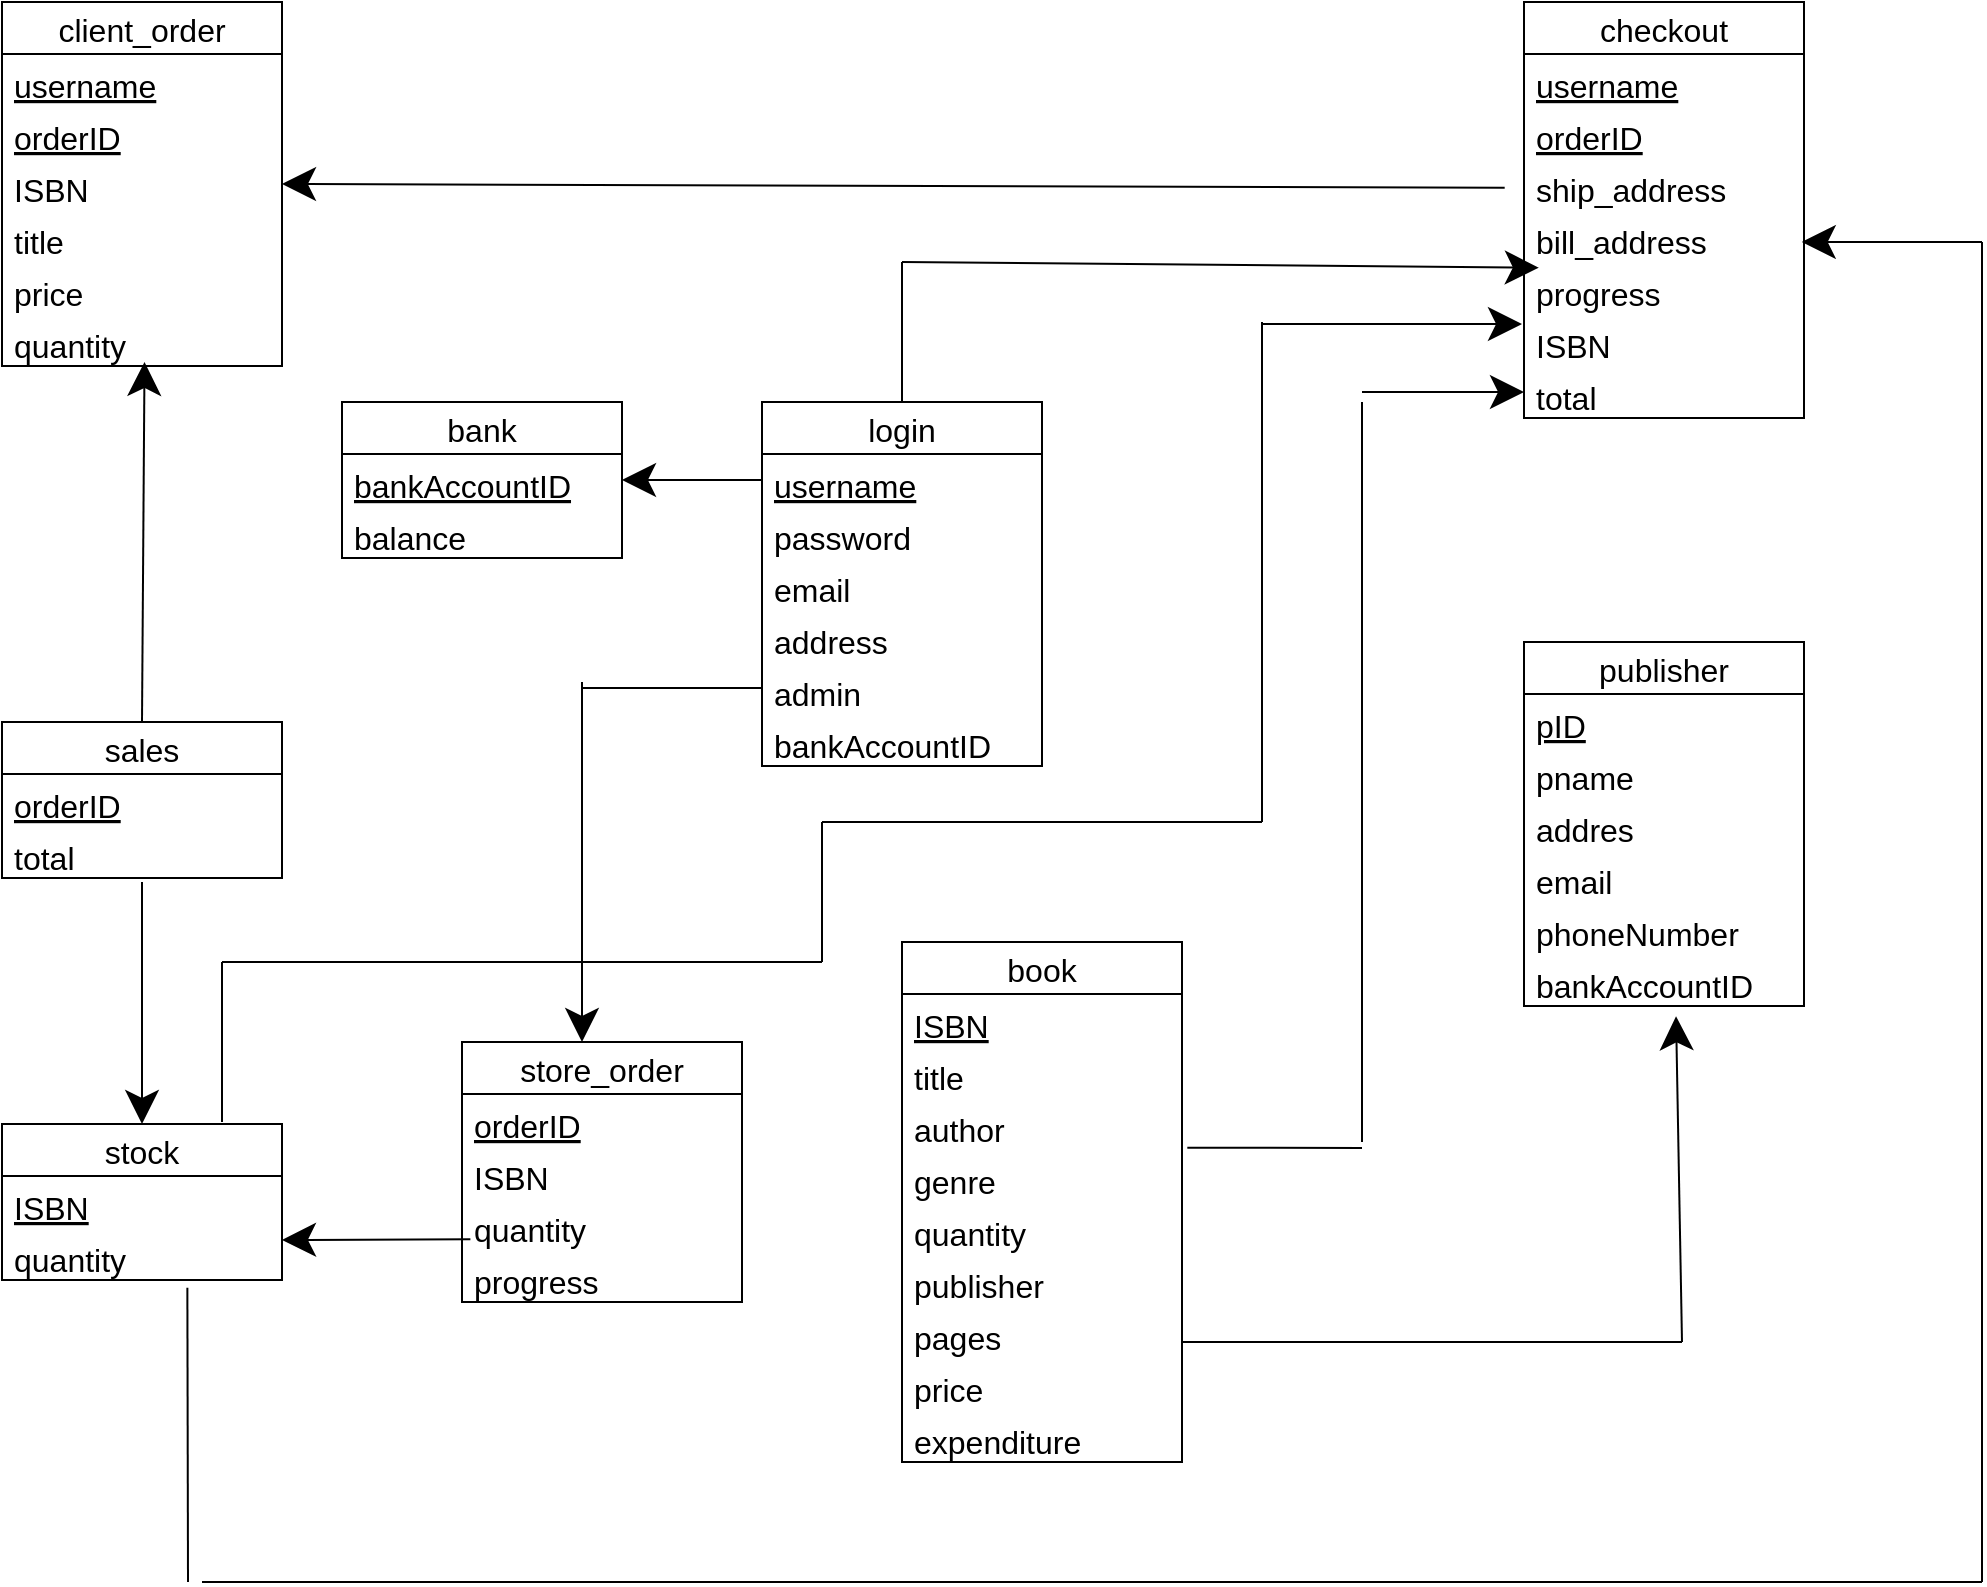 <mxfile version="20.6.2" type="device"><diagram id="C5RBs43oDa-KdzZeNtuy" name="Page-1"><mxGraphModel dx="1903" dy="890" grid="1" gridSize="10" guides="1" tooltips="1" connect="1" arrows="1" fold="1" page="1" pageScale="1" pageWidth="827" pageHeight="1169" math="0" shadow="0"><root><mxCell id="WIyWlLk6GJQsqaUBKTNV-0"/><mxCell id="WIyWlLk6GJQsqaUBKTNV-1" parent="WIyWlLk6GJQsqaUBKTNV-0"/><mxCell id="lVYeMUK8IWNcZYwllHQw-6" value="login" style="swimlane;fontStyle=0;childLayout=stackLayout;horizontal=1;startSize=26;fillColor=none;horizontalStack=0;resizeParent=1;resizeParentMax=0;resizeLast=0;collapsible=1;marginBottom=0;fontSize=16;" vertex="1" parent="WIyWlLk6GJQsqaUBKTNV-1"><mxGeometry x="860" y="320" width="140" height="182" as="geometry"><mxRectangle x="500" y="260" width="120" height="30" as="alternateBounds"/></mxGeometry></mxCell><mxCell id="lVYeMUK8IWNcZYwllHQw-7" value="username" style="text;strokeColor=none;fillColor=none;align=left;verticalAlign=top;spacingLeft=4;spacingRight=4;overflow=hidden;rotatable=0;points=[[0,0.5],[1,0.5]];portConstraint=eastwest;fontSize=16;fontStyle=4" vertex="1" parent="lVYeMUK8IWNcZYwllHQw-6"><mxGeometry y="26" width="140" height="26" as="geometry"/></mxCell><mxCell id="lVYeMUK8IWNcZYwllHQw-10" value="password" style="text;strokeColor=none;fillColor=none;align=left;verticalAlign=top;spacingLeft=4;spacingRight=4;overflow=hidden;rotatable=0;points=[[0,0.5],[1,0.5]];portConstraint=eastwest;fontSize=16;" vertex="1" parent="lVYeMUK8IWNcZYwllHQw-6"><mxGeometry y="52" width="140" height="26" as="geometry"/></mxCell><mxCell id="lVYeMUK8IWNcZYwllHQw-12" value="email" style="text;strokeColor=none;fillColor=none;align=left;verticalAlign=top;spacingLeft=4;spacingRight=4;overflow=hidden;rotatable=0;points=[[0,0.5],[1,0.5]];portConstraint=eastwest;fontSize=16;" vertex="1" parent="lVYeMUK8IWNcZYwllHQw-6"><mxGeometry y="78" width="140" height="26" as="geometry"/></mxCell><mxCell id="lVYeMUK8IWNcZYwllHQw-11" value="address" style="text;strokeColor=none;fillColor=none;align=left;verticalAlign=top;spacingLeft=4;spacingRight=4;overflow=hidden;rotatable=0;points=[[0,0.5],[1,0.5]];portConstraint=eastwest;fontSize=16;" vertex="1" parent="lVYeMUK8IWNcZYwllHQw-6"><mxGeometry y="104" width="140" height="26" as="geometry"/></mxCell><mxCell id="lVYeMUK8IWNcZYwllHQw-9" value="admin" style="text;strokeColor=none;fillColor=none;align=left;verticalAlign=top;spacingLeft=4;spacingRight=4;overflow=hidden;rotatable=0;points=[[0,0.5],[1,0.5]];portConstraint=eastwest;fontSize=16;" vertex="1" parent="lVYeMUK8IWNcZYwllHQw-6"><mxGeometry y="130" width="140" height="26" as="geometry"/></mxCell><mxCell id="lVYeMUK8IWNcZYwllHQw-8" value="bankAccountID" style="text;strokeColor=none;fillColor=none;align=left;verticalAlign=top;spacingLeft=4;spacingRight=4;overflow=hidden;rotatable=0;points=[[0,0.5],[1,0.5]];portConstraint=eastwest;fontSize=16;fontStyle=0" vertex="1" parent="lVYeMUK8IWNcZYwllHQw-6"><mxGeometry y="156" width="140" height="26" as="geometry"/></mxCell><mxCell id="lVYeMUK8IWNcZYwllHQw-13" value="bank" style="swimlane;fontStyle=0;childLayout=stackLayout;horizontal=1;startSize=26;fillColor=none;horizontalStack=0;resizeParent=1;resizeParentMax=0;resizeLast=0;collapsible=1;marginBottom=0;fontSize=16;" vertex="1" parent="WIyWlLk6GJQsqaUBKTNV-1"><mxGeometry x="650" y="320" width="140" height="78" as="geometry"><mxRectangle x="500" y="260" width="120" height="30" as="alternateBounds"/></mxGeometry></mxCell><mxCell id="lVYeMUK8IWNcZYwllHQw-14" value="bankAccountID" style="text;strokeColor=none;fillColor=none;align=left;verticalAlign=top;spacingLeft=4;spacingRight=4;overflow=hidden;rotatable=0;points=[[0,0.5],[1,0.5]];portConstraint=eastwest;fontSize=16;fontStyle=4" vertex="1" parent="lVYeMUK8IWNcZYwllHQw-13"><mxGeometry y="26" width="140" height="26" as="geometry"/></mxCell><mxCell id="lVYeMUK8IWNcZYwllHQw-15" value="balance" style="text;strokeColor=none;fillColor=none;align=left;verticalAlign=top;spacingLeft=4;spacingRight=4;overflow=hidden;rotatable=0;points=[[0,0.5],[1,0.5]];portConstraint=eastwest;fontSize=16;" vertex="1" parent="lVYeMUK8IWNcZYwllHQw-13"><mxGeometry y="52" width="140" height="26" as="geometry"/></mxCell><mxCell id="lVYeMUK8IWNcZYwllHQw-27" value="publisher" style="swimlane;fontStyle=0;childLayout=stackLayout;horizontal=1;startSize=26;fillColor=none;horizontalStack=0;resizeParent=1;resizeParentMax=0;resizeLast=0;collapsible=1;marginBottom=0;fontSize=16;" vertex="1" parent="WIyWlLk6GJQsqaUBKTNV-1"><mxGeometry x="1241" y="440" width="140" height="182" as="geometry"><mxRectangle x="500" y="260" width="120" height="30" as="alternateBounds"/></mxGeometry></mxCell><mxCell id="lVYeMUK8IWNcZYwllHQw-28" value="pID" style="text;strokeColor=none;fillColor=none;align=left;verticalAlign=top;spacingLeft=4;spacingRight=4;overflow=hidden;rotatable=0;points=[[0,0.5],[1,0.5]];portConstraint=eastwest;fontSize=16;fontStyle=4" vertex="1" parent="lVYeMUK8IWNcZYwllHQw-27"><mxGeometry y="26" width="140" height="26" as="geometry"/></mxCell><mxCell id="lVYeMUK8IWNcZYwllHQw-29" value="pname" style="text;strokeColor=none;fillColor=none;align=left;verticalAlign=top;spacingLeft=4;spacingRight=4;overflow=hidden;rotatable=0;points=[[0,0.5],[1,0.5]];portConstraint=eastwest;fontSize=16;" vertex="1" parent="lVYeMUK8IWNcZYwllHQw-27"><mxGeometry y="52" width="140" height="26" as="geometry"/></mxCell><mxCell id="lVYeMUK8IWNcZYwllHQw-30" value="addres" style="text;strokeColor=none;fillColor=none;align=left;verticalAlign=top;spacingLeft=4;spacingRight=4;overflow=hidden;rotatable=0;points=[[0,0.5],[1,0.5]];portConstraint=eastwest;fontSize=16;" vertex="1" parent="lVYeMUK8IWNcZYwllHQw-27"><mxGeometry y="78" width="140" height="26" as="geometry"/></mxCell><mxCell id="lVYeMUK8IWNcZYwllHQw-31" value="email" style="text;strokeColor=none;fillColor=none;align=left;verticalAlign=top;spacingLeft=4;spacingRight=4;overflow=hidden;rotatable=0;points=[[0,0.5],[1,0.5]];portConstraint=eastwest;fontSize=16;" vertex="1" parent="lVYeMUK8IWNcZYwllHQw-27"><mxGeometry y="104" width="140" height="26" as="geometry"/></mxCell><mxCell id="lVYeMUK8IWNcZYwllHQw-32" value="phoneNumber" style="text;strokeColor=none;fillColor=none;align=left;verticalAlign=top;spacingLeft=4;spacingRight=4;overflow=hidden;rotatable=0;points=[[0,0.5],[1,0.5]];portConstraint=eastwest;fontSize=16;" vertex="1" parent="lVYeMUK8IWNcZYwllHQw-27"><mxGeometry y="130" width="140" height="26" as="geometry"/></mxCell><mxCell id="lVYeMUK8IWNcZYwllHQw-33" value="bankAccountID" style="text;strokeColor=none;fillColor=none;align=left;verticalAlign=top;spacingLeft=4;spacingRight=4;overflow=hidden;rotatable=0;points=[[0,0.5],[1,0.5]];portConstraint=eastwest;fontSize=16;" vertex="1" parent="lVYeMUK8IWNcZYwllHQw-27"><mxGeometry y="156" width="140" height="26" as="geometry"/></mxCell><mxCell id="lVYeMUK8IWNcZYwllHQw-34" value="book" style="swimlane;fontStyle=0;childLayout=stackLayout;horizontal=1;startSize=26;fillColor=none;horizontalStack=0;resizeParent=1;resizeParentMax=0;resizeLast=0;collapsible=1;marginBottom=0;fontSize=16;" vertex="1" parent="WIyWlLk6GJQsqaUBKTNV-1"><mxGeometry x="930" y="590" width="140" height="260" as="geometry"><mxRectangle x="500" y="260" width="120" height="30" as="alternateBounds"/></mxGeometry></mxCell><mxCell id="lVYeMUK8IWNcZYwllHQw-35" value="ISBN" style="text;strokeColor=none;fillColor=none;align=left;verticalAlign=top;spacingLeft=4;spacingRight=4;overflow=hidden;rotatable=0;points=[[0,0.5],[1,0.5]];portConstraint=eastwest;fontSize=16;fontStyle=4" vertex="1" parent="lVYeMUK8IWNcZYwllHQw-34"><mxGeometry y="26" width="140" height="26" as="geometry"/></mxCell><mxCell id="lVYeMUK8IWNcZYwllHQw-36" value="title" style="text;strokeColor=none;fillColor=none;align=left;verticalAlign=top;spacingLeft=4;spacingRight=4;overflow=hidden;rotatable=0;points=[[0,0.5],[1,0.5]];portConstraint=eastwest;fontSize=16;" vertex="1" parent="lVYeMUK8IWNcZYwllHQw-34"><mxGeometry y="52" width="140" height="26" as="geometry"/></mxCell><mxCell id="lVYeMUK8IWNcZYwllHQw-37" value="author" style="text;strokeColor=none;fillColor=none;align=left;verticalAlign=top;spacingLeft=4;spacingRight=4;overflow=hidden;rotatable=0;points=[[0,0.5],[1,0.5]];portConstraint=eastwest;fontSize=16;" vertex="1" parent="lVYeMUK8IWNcZYwllHQw-34"><mxGeometry y="78" width="140" height="26" as="geometry"/></mxCell><mxCell id="lVYeMUK8IWNcZYwllHQw-38" value="genre" style="text;strokeColor=none;fillColor=none;align=left;verticalAlign=top;spacingLeft=4;spacingRight=4;overflow=hidden;rotatable=0;points=[[0,0.5],[1,0.5]];portConstraint=eastwest;fontSize=16;" vertex="1" parent="lVYeMUK8IWNcZYwllHQw-34"><mxGeometry y="104" width="140" height="26" as="geometry"/></mxCell><mxCell id="lVYeMUK8IWNcZYwllHQw-39" value="quantity" style="text;strokeColor=none;fillColor=none;align=left;verticalAlign=top;spacingLeft=4;spacingRight=4;overflow=hidden;rotatable=0;points=[[0,0.5],[1,0.5]];portConstraint=eastwest;fontSize=16;" vertex="1" parent="lVYeMUK8IWNcZYwllHQw-34"><mxGeometry y="130" width="140" height="26" as="geometry"/></mxCell><mxCell id="lVYeMUK8IWNcZYwllHQw-40" value="publisher" style="text;strokeColor=none;fillColor=none;align=left;verticalAlign=top;spacingLeft=4;spacingRight=4;overflow=hidden;rotatable=0;points=[[0,0.5],[1,0.5]];portConstraint=eastwest;fontSize=16;" vertex="1" parent="lVYeMUK8IWNcZYwllHQw-34"><mxGeometry y="156" width="140" height="26" as="geometry"/></mxCell><mxCell id="lVYeMUK8IWNcZYwllHQw-49" value="pages" style="text;strokeColor=none;fillColor=none;align=left;verticalAlign=top;spacingLeft=4;spacingRight=4;overflow=hidden;rotatable=0;points=[[0,0.5],[1,0.5]];portConstraint=eastwest;fontSize=16;" vertex="1" parent="lVYeMUK8IWNcZYwllHQw-34"><mxGeometry y="182" width="140" height="26" as="geometry"/></mxCell><mxCell id="lVYeMUK8IWNcZYwllHQw-43" value="price" style="text;strokeColor=none;fillColor=none;align=left;verticalAlign=top;spacingLeft=4;spacingRight=4;overflow=hidden;rotatable=0;points=[[0,0.5],[1,0.5]];portConstraint=eastwest;fontSize=16;" vertex="1" parent="lVYeMUK8IWNcZYwllHQw-34"><mxGeometry y="208" width="140" height="26" as="geometry"/></mxCell><mxCell id="lVYeMUK8IWNcZYwllHQw-50" value="expenditure" style="text;strokeColor=none;fillColor=none;align=left;verticalAlign=top;spacingLeft=4;spacingRight=4;overflow=hidden;rotatable=0;points=[[0,0.5],[1,0.5]];portConstraint=eastwest;fontSize=16;" vertex="1" parent="lVYeMUK8IWNcZYwllHQw-34"><mxGeometry y="234" width="140" height="26" as="geometry"/></mxCell><mxCell id="lVYeMUK8IWNcZYwllHQw-41" value="client_order" style="swimlane;fontStyle=0;childLayout=stackLayout;horizontal=1;startSize=26;fillColor=none;horizontalStack=0;resizeParent=1;resizeParentMax=0;resizeLast=0;collapsible=1;marginBottom=0;fontSize=16;" vertex="1" parent="WIyWlLk6GJQsqaUBKTNV-1"><mxGeometry x="480" y="120" width="140" height="182" as="geometry"><mxRectangle x="500" y="260" width="120" height="30" as="alternateBounds"/></mxGeometry></mxCell><mxCell id="lVYeMUK8IWNcZYwllHQw-44" value="username" style="text;strokeColor=none;fillColor=none;align=left;verticalAlign=top;spacingLeft=4;spacingRight=4;overflow=hidden;rotatable=0;points=[[0,0.5],[1,0.5]];portConstraint=eastwest;fontSize=16;fontStyle=4" vertex="1" parent="lVYeMUK8IWNcZYwllHQw-41"><mxGeometry y="26" width="140" height="26" as="geometry"/></mxCell><mxCell id="lVYeMUK8IWNcZYwllHQw-42" value="orderID" style="text;strokeColor=none;fillColor=none;align=left;verticalAlign=top;spacingLeft=4;spacingRight=4;overflow=hidden;rotatable=0;points=[[0,0.5],[1,0.5]];portConstraint=eastwest;fontSize=16;fontStyle=4" vertex="1" parent="lVYeMUK8IWNcZYwllHQw-41"><mxGeometry y="52" width="140" height="26" as="geometry"/></mxCell><mxCell id="lVYeMUK8IWNcZYwllHQw-45" value="ISBN" style="text;strokeColor=none;fillColor=none;align=left;verticalAlign=top;spacingLeft=4;spacingRight=4;overflow=hidden;rotatable=0;points=[[0,0.5],[1,0.5]];portConstraint=eastwest;fontSize=16;" vertex="1" parent="lVYeMUK8IWNcZYwllHQw-41"><mxGeometry y="78" width="140" height="26" as="geometry"/></mxCell><mxCell id="lVYeMUK8IWNcZYwllHQw-48" value="title" style="text;strokeColor=none;fillColor=none;align=left;verticalAlign=top;spacingLeft=4;spacingRight=4;overflow=hidden;rotatable=0;points=[[0,0.5],[1,0.5]];portConstraint=eastwest;fontSize=16;" vertex="1" parent="lVYeMUK8IWNcZYwllHQw-41"><mxGeometry y="104" width="140" height="26" as="geometry"/></mxCell><mxCell id="lVYeMUK8IWNcZYwllHQw-46" value="price" style="text;strokeColor=none;fillColor=none;align=left;verticalAlign=top;spacingLeft=4;spacingRight=4;overflow=hidden;rotatable=0;points=[[0,0.5],[1,0.5]];portConstraint=eastwest;fontSize=16;" vertex="1" parent="lVYeMUK8IWNcZYwllHQw-41"><mxGeometry y="130" width="140" height="26" as="geometry"/></mxCell><mxCell id="lVYeMUK8IWNcZYwllHQw-47" value="quantity" style="text;strokeColor=none;fillColor=none;align=left;verticalAlign=top;spacingLeft=4;spacingRight=4;overflow=hidden;rotatable=0;points=[[0,0.5],[1,0.5]];portConstraint=eastwest;fontSize=16;" vertex="1" parent="lVYeMUK8IWNcZYwllHQw-41"><mxGeometry y="156" width="140" height="26" as="geometry"/></mxCell><mxCell id="lVYeMUK8IWNcZYwllHQw-51" value="stock" style="swimlane;fontStyle=0;childLayout=stackLayout;horizontal=1;startSize=26;fillColor=none;horizontalStack=0;resizeParent=1;resizeParentMax=0;resizeLast=0;collapsible=1;marginBottom=0;fontSize=16;" vertex="1" parent="WIyWlLk6GJQsqaUBKTNV-1"><mxGeometry x="480" y="681" width="140" height="78" as="geometry"><mxRectangle x="500" y="260" width="120" height="30" as="alternateBounds"/></mxGeometry></mxCell><mxCell id="lVYeMUK8IWNcZYwllHQw-52" value="ISBN" style="text;strokeColor=none;fillColor=none;align=left;verticalAlign=top;spacingLeft=4;spacingRight=4;overflow=hidden;rotatable=0;points=[[0,0.5],[1,0.5]];portConstraint=eastwest;fontSize=16;fontStyle=4" vertex="1" parent="lVYeMUK8IWNcZYwllHQw-51"><mxGeometry y="26" width="140" height="26" as="geometry"/></mxCell><mxCell id="lVYeMUK8IWNcZYwllHQw-53" value="quantity" style="text;strokeColor=none;fillColor=none;align=left;verticalAlign=top;spacingLeft=4;spacingRight=4;overflow=hidden;rotatable=0;points=[[0,0.5],[1,0.5]];portConstraint=eastwest;fontSize=16;" vertex="1" parent="lVYeMUK8IWNcZYwllHQw-51"><mxGeometry y="52" width="140" height="26" as="geometry"/></mxCell><mxCell id="lVYeMUK8IWNcZYwllHQw-57" value="checkout" style="swimlane;fontStyle=0;childLayout=stackLayout;horizontal=1;startSize=26;fillColor=none;horizontalStack=0;resizeParent=1;resizeParentMax=0;resizeLast=0;collapsible=1;marginBottom=0;fontSize=16;" vertex="1" parent="WIyWlLk6GJQsqaUBKTNV-1"><mxGeometry x="1241" y="120" width="140" height="208" as="geometry"><mxRectangle x="500" y="260" width="120" height="30" as="alternateBounds"/></mxGeometry></mxCell><mxCell id="lVYeMUK8IWNcZYwllHQw-58" value="username" style="text;strokeColor=none;fillColor=none;align=left;verticalAlign=top;spacingLeft=4;spacingRight=4;overflow=hidden;rotatable=0;points=[[0,0.5],[1,0.5]];portConstraint=eastwest;fontSize=16;fontStyle=4" vertex="1" parent="lVYeMUK8IWNcZYwllHQw-57"><mxGeometry y="26" width="140" height="26" as="geometry"/></mxCell><mxCell id="lVYeMUK8IWNcZYwllHQw-60" value="orderID" style="text;strokeColor=none;fillColor=none;align=left;verticalAlign=top;spacingLeft=4;spacingRight=4;overflow=hidden;rotatable=0;points=[[0,0.5],[1,0.5]];portConstraint=eastwest;fontSize=16;fontStyle=4" vertex="1" parent="lVYeMUK8IWNcZYwllHQw-57"><mxGeometry y="52" width="140" height="26" as="geometry"/></mxCell><mxCell id="lVYeMUK8IWNcZYwllHQw-59" value="ship_address" style="text;strokeColor=none;fillColor=none;align=left;verticalAlign=top;spacingLeft=4;spacingRight=4;overflow=hidden;rotatable=0;points=[[0,0.5],[1,0.5]];portConstraint=eastwest;fontSize=16;" vertex="1" parent="lVYeMUK8IWNcZYwllHQw-57"><mxGeometry y="78" width="140" height="26" as="geometry"/></mxCell><mxCell id="lVYeMUK8IWNcZYwllHQw-61" value="bill_address" style="text;strokeColor=none;fillColor=none;align=left;verticalAlign=top;spacingLeft=4;spacingRight=4;overflow=hidden;rotatable=0;points=[[0,0.5],[1,0.5]];portConstraint=eastwest;fontSize=16;" vertex="1" parent="lVYeMUK8IWNcZYwllHQw-57"><mxGeometry y="104" width="140" height="26" as="geometry"/></mxCell><mxCell id="lVYeMUK8IWNcZYwllHQw-62" value="progress" style="text;strokeColor=none;fillColor=none;align=left;verticalAlign=top;spacingLeft=4;spacingRight=4;overflow=hidden;rotatable=0;points=[[0,0.5],[1,0.5]];portConstraint=eastwest;fontSize=16;" vertex="1" parent="lVYeMUK8IWNcZYwllHQw-57"><mxGeometry y="130" width="140" height="26" as="geometry"/></mxCell><mxCell id="lVYeMUK8IWNcZYwllHQw-63" value="ISBN" style="text;strokeColor=none;fillColor=none;align=left;verticalAlign=top;spacingLeft=4;spacingRight=4;overflow=hidden;rotatable=0;points=[[0,0.5],[1,0.5]];portConstraint=eastwest;fontSize=16;" vertex="1" parent="lVYeMUK8IWNcZYwllHQw-57"><mxGeometry y="156" width="140" height="26" as="geometry"/></mxCell><mxCell id="lVYeMUK8IWNcZYwllHQw-64" value="total" style="text;strokeColor=none;fillColor=none;align=left;verticalAlign=top;spacingLeft=4;spacingRight=4;overflow=hidden;rotatable=0;points=[[0,0.5],[1,0.5]];portConstraint=eastwest;fontSize=16;" vertex="1" parent="lVYeMUK8IWNcZYwllHQw-57"><mxGeometry y="182" width="140" height="26" as="geometry"/></mxCell><mxCell id="lVYeMUK8IWNcZYwllHQw-65" value="store_order" style="swimlane;fontStyle=0;childLayout=stackLayout;horizontal=1;startSize=26;fillColor=none;horizontalStack=0;resizeParent=1;resizeParentMax=0;resizeLast=0;collapsible=1;marginBottom=0;fontSize=16;" vertex="1" parent="WIyWlLk6GJQsqaUBKTNV-1"><mxGeometry x="710" y="640" width="140" height="130" as="geometry"><mxRectangle x="500" y="260" width="120" height="30" as="alternateBounds"/></mxGeometry></mxCell><mxCell id="lVYeMUK8IWNcZYwllHQw-66" value="orderID" style="text;strokeColor=none;fillColor=none;align=left;verticalAlign=top;spacingLeft=4;spacingRight=4;overflow=hidden;rotatable=0;points=[[0,0.5],[1,0.5]];portConstraint=eastwest;fontSize=16;fontStyle=4" vertex="1" parent="lVYeMUK8IWNcZYwllHQw-65"><mxGeometry y="26" width="140" height="26" as="geometry"/></mxCell><mxCell id="lVYeMUK8IWNcZYwllHQw-67" value="ISBN" style="text;strokeColor=none;fillColor=none;align=left;verticalAlign=top;spacingLeft=4;spacingRight=4;overflow=hidden;rotatable=0;points=[[0,0.5],[1,0.5]];portConstraint=eastwest;fontSize=16;fontStyle=0" vertex="1" parent="lVYeMUK8IWNcZYwllHQw-65"><mxGeometry y="52" width="140" height="26" as="geometry"/></mxCell><mxCell id="lVYeMUK8IWNcZYwllHQw-68" value="quantity" style="text;strokeColor=none;fillColor=none;align=left;verticalAlign=top;spacingLeft=4;spacingRight=4;overflow=hidden;rotatable=0;points=[[0,0.5],[1,0.5]];portConstraint=eastwest;fontSize=16;" vertex="1" parent="lVYeMUK8IWNcZYwllHQw-65"><mxGeometry y="78" width="140" height="26" as="geometry"/></mxCell><mxCell id="lVYeMUK8IWNcZYwllHQw-69" value="progress" style="text;strokeColor=none;fillColor=none;align=left;verticalAlign=top;spacingLeft=4;spacingRight=4;overflow=hidden;rotatable=0;points=[[0,0.5],[1,0.5]];portConstraint=eastwest;fontSize=16;" vertex="1" parent="lVYeMUK8IWNcZYwllHQw-65"><mxGeometry y="104" width="140" height="26" as="geometry"/></mxCell><mxCell id="lVYeMUK8IWNcZYwllHQw-72" value="sales" style="swimlane;fontStyle=0;childLayout=stackLayout;horizontal=1;startSize=26;fillColor=none;horizontalStack=0;resizeParent=1;resizeParentMax=0;resizeLast=0;collapsible=1;marginBottom=0;fontSize=16;" vertex="1" parent="WIyWlLk6GJQsqaUBKTNV-1"><mxGeometry x="480" y="480" width="140" height="78" as="geometry"><mxRectangle x="500" y="260" width="120" height="30" as="alternateBounds"/></mxGeometry></mxCell><mxCell id="lVYeMUK8IWNcZYwllHQw-74" value="orderID" style="text;strokeColor=none;fillColor=none;align=left;verticalAlign=top;spacingLeft=4;spacingRight=4;overflow=hidden;rotatable=0;points=[[0,0.5],[1,0.5]];portConstraint=eastwest;fontSize=16;fontStyle=4" vertex="1" parent="lVYeMUK8IWNcZYwllHQw-72"><mxGeometry y="26" width="140" height="26" as="geometry"/></mxCell><mxCell id="lVYeMUK8IWNcZYwllHQw-75" value="total" style="text;strokeColor=none;fillColor=none;align=left;verticalAlign=top;spacingLeft=4;spacingRight=4;overflow=hidden;rotatable=0;points=[[0,0.5],[1,0.5]];portConstraint=eastwest;fontSize=16;" vertex="1" parent="lVYeMUK8IWNcZYwllHQw-72"><mxGeometry y="52" width="140" height="26" as="geometry"/></mxCell><mxCell id="lVYeMUK8IWNcZYwllHQw-105" value="" style="endArrow=classic;html=1;rounded=0;fontSize=12;startSize=14;endSize=14;sourcePerimeterSpacing=8;targetPerimeterSpacing=8;curved=1;exitX=0.5;exitY=0;exitDx=0;exitDy=0;entryX=0.509;entryY=0.923;entryDx=0;entryDy=0;entryPerimeter=0;" edge="1" parent="WIyWlLk6GJQsqaUBKTNV-1" source="lVYeMUK8IWNcZYwllHQw-72" target="lVYeMUK8IWNcZYwllHQw-47"><mxGeometry width="50" height="50" relative="1" as="geometry"><mxPoint x="760" y="460" as="sourcePoint"/><mxPoint x="810" y="410" as="targetPoint"/></mxGeometry></mxCell><mxCell id="lVYeMUK8IWNcZYwllHQw-106" value="" style="endArrow=classic;html=1;rounded=0;fontSize=12;startSize=14;endSize=14;sourcePerimeterSpacing=8;targetPerimeterSpacing=8;curved=1;entryX=0.992;entryY=-0.385;entryDx=0;entryDy=0;entryPerimeter=0;" edge="1" parent="WIyWlLk6GJQsqaUBKTNV-1" target="lVYeMUK8IWNcZYwllHQw-62"><mxGeometry width="50" height="50" relative="1" as="geometry"><mxPoint x="1470" y="240" as="sourcePoint"/><mxPoint x="810" y="410" as="targetPoint"/></mxGeometry></mxCell><mxCell id="lVYeMUK8IWNcZYwllHQw-107" value="" style="endArrow=classic;html=1;rounded=0;fontSize=12;startSize=14;endSize=14;sourcePerimeterSpacing=8;targetPerimeterSpacing=8;curved=1;exitX=0.03;exitY=-0.209;exitDx=0;exitDy=0;exitPerimeter=0;" edge="1" parent="WIyWlLk6GJQsqaUBKTNV-1" source="lVYeMUK8IWNcZYwllHQw-69"><mxGeometry width="50" height="50" relative="1" as="geometry"><mxPoint x="670" y="530" as="sourcePoint"/><mxPoint x="620" y="739" as="targetPoint"/></mxGeometry></mxCell><mxCell id="lVYeMUK8IWNcZYwllHQw-108" value="" style="endArrow=classic;html=1;rounded=0;fontSize=12;startSize=14;endSize=14;sourcePerimeterSpacing=8;targetPerimeterSpacing=8;curved=1;entryX=0.5;entryY=0;entryDx=0;entryDy=0;" edge="1" parent="WIyWlLk6GJQsqaUBKTNV-1" target="lVYeMUK8IWNcZYwllHQw-51"><mxGeometry width="50" height="50" relative="1" as="geometry"><mxPoint x="550" y="560" as="sourcePoint"/><mxPoint x="810" y="410" as="targetPoint"/></mxGeometry></mxCell><mxCell id="lVYeMUK8IWNcZYwllHQw-109" value="" style="endArrow=classic;html=1;rounded=0;fontSize=12;startSize=14;endSize=14;sourcePerimeterSpacing=8;targetPerimeterSpacing=8;curved=1;exitX=0;exitY=0.5;exitDx=0;exitDy=0;" edge="1" parent="WIyWlLk6GJQsqaUBKTNV-1" source="lVYeMUK8IWNcZYwllHQw-7"><mxGeometry width="50" height="50" relative="1" as="geometry"><mxPoint x="760" y="460" as="sourcePoint"/><mxPoint x="790" y="359" as="targetPoint"/></mxGeometry></mxCell><mxCell id="lVYeMUK8IWNcZYwllHQw-110" value="" style="endArrow=classic;html=1;rounded=0;fontSize=12;startSize=14;endSize=14;sourcePerimeterSpacing=8;targetPerimeterSpacing=8;curved=1;entryX=1;entryY=0.5;entryDx=0;entryDy=0;exitX=-0.069;exitY=-0.429;exitDx=0;exitDy=0;exitPerimeter=0;" edge="1" parent="WIyWlLk6GJQsqaUBKTNV-1" source="lVYeMUK8IWNcZYwllHQw-61" target="lVYeMUK8IWNcZYwllHQw-45"><mxGeometry width="50" height="50" relative="1" as="geometry"><mxPoint x="760" y="460" as="sourcePoint"/><mxPoint x="810" y="410" as="targetPoint"/></mxGeometry></mxCell><mxCell id="lVYeMUK8IWNcZYwllHQw-111" value="" style="endArrow=none;html=1;rounded=0;fontSize=12;startSize=14;endSize=14;sourcePerimeterSpacing=8;targetPerimeterSpacing=8;curved=1;exitX=0.662;exitY=1.148;exitDx=0;exitDy=0;exitPerimeter=0;" edge="1" parent="WIyWlLk6GJQsqaUBKTNV-1" source="lVYeMUK8IWNcZYwllHQw-53"><mxGeometry width="50" height="50" relative="1" as="geometry"><mxPoint x="760" y="610" as="sourcePoint"/><mxPoint x="573" y="910" as="targetPoint"/></mxGeometry></mxCell><mxCell id="lVYeMUK8IWNcZYwllHQw-112" value="" style="endArrow=none;html=1;rounded=0;fontSize=12;startSize=14;endSize=14;sourcePerimeterSpacing=8;targetPerimeterSpacing=8;curved=1;" edge="1" parent="WIyWlLk6GJQsqaUBKTNV-1"><mxGeometry width="50" height="50" relative="1" as="geometry"><mxPoint x="580" y="910" as="sourcePoint"/><mxPoint x="1470" y="910" as="targetPoint"/></mxGeometry></mxCell><mxCell id="lVYeMUK8IWNcZYwllHQw-113" value="" style="endArrow=none;html=1;rounded=0;fontSize=12;startSize=14;endSize=14;sourcePerimeterSpacing=8;targetPerimeterSpacing=8;curved=1;" edge="1" parent="WIyWlLk6GJQsqaUBKTNV-1"><mxGeometry width="50" height="50" relative="1" as="geometry"><mxPoint x="1470" y="910" as="sourcePoint"/><mxPoint x="1470" y="240" as="targetPoint"/></mxGeometry></mxCell><mxCell id="lVYeMUK8IWNcZYwllHQw-114" value="" style="endArrow=classic;html=1;rounded=0;fontSize=12;startSize=14;endSize=14;sourcePerimeterSpacing=8;targetPerimeterSpacing=8;curved=1;" edge="1" parent="WIyWlLk6GJQsqaUBKTNV-1"><mxGeometry width="50" height="50" relative="1" as="geometry"><mxPoint x="1110" y="281" as="sourcePoint"/><mxPoint x="1240" y="281" as="targetPoint"/></mxGeometry></mxCell><mxCell id="lVYeMUK8IWNcZYwllHQw-115" value="" style="endArrow=classic;html=1;rounded=0;fontSize=12;startSize=14;endSize=14;sourcePerimeterSpacing=8;targetPerimeterSpacing=8;curved=1;entryX=0;entryY=0.5;entryDx=0;entryDy=0;" edge="1" parent="WIyWlLk6GJQsqaUBKTNV-1" target="lVYeMUK8IWNcZYwllHQw-64"><mxGeometry width="50" height="50" relative="1" as="geometry"><mxPoint x="1160" y="315" as="sourcePoint"/><mxPoint x="810" y="560" as="targetPoint"/></mxGeometry></mxCell><mxCell id="lVYeMUK8IWNcZYwllHQw-116" value="" style="endArrow=classic;html=1;rounded=0;fontSize=12;startSize=14;endSize=14;sourcePerimeterSpacing=8;targetPerimeterSpacing=8;curved=1;" edge="1" parent="WIyWlLk6GJQsqaUBKTNV-1"><mxGeometry width="50" height="50" relative="1" as="geometry"><mxPoint x="770" y="460" as="sourcePoint"/><mxPoint x="770" y="640" as="targetPoint"/></mxGeometry></mxCell><mxCell id="lVYeMUK8IWNcZYwllHQw-117" value="" style="endArrow=classic;html=1;rounded=0;fontSize=12;startSize=14;endSize=14;sourcePerimeterSpacing=8;targetPerimeterSpacing=8;curved=1;entryX=0.543;entryY=1.198;entryDx=0;entryDy=0;entryPerimeter=0;" edge="1" parent="WIyWlLk6GJQsqaUBKTNV-1" target="lVYeMUK8IWNcZYwllHQw-33"><mxGeometry width="50" height="50" relative="1" as="geometry"><mxPoint x="1320" y="790" as="sourcePoint"/><mxPoint x="810" y="560" as="targetPoint"/></mxGeometry></mxCell><mxCell id="lVYeMUK8IWNcZYwllHQw-119" value="" style="endArrow=none;html=1;rounded=0;fontSize=12;startSize=14;endSize=14;sourcePerimeterSpacing=8;targetPerimeterSpacing=8;curved=1;exitX=0.999;exitY=-0.308;exitDx=0;exitDy=0;exitPerimeter=0;" edge="1" parent="WIyWlLk6GJQsqaUBKTNV-1" source="lVYeMUK8IWNcZYwllHQw-43"><mxGeometry width="50" height="50" relative="1" as="geometry"><mxPoint x="760" y="610" as="sourcePoint"/><mxPoint x="1320" y="790" as="targetPoint"/></mxGeometry></mxCell><mxCell id="lVYeMUK8IWNcZYwllHQw-121" value="" style="endArrow=none;html=1;rounded=0;fontSize=12;startSize=14;endSize=14;sourcePerimeterSpacing=8;targetPerimeterSpacing=8;curved=1;exitX=0.5;exitY=0;exitDx=0;exitDy=0;" edge="1" parent="WIyWlLk6GJQsqaUBKTNV-1" source="lVYeMUK8IWNcZYwllHQw-6"><mxGeometry width="50" height="50" relative="1" as="geometry"><mxPoint x="760" y="460" as="sourcePoint"/><mxPoint x="930" y="250" as="targetPoint"/></mxGeometry></mxCell><mxCell id="lVYeMUK8IWNcZYwllHQw-122" value="" style="endArrow=classic;html=1;rounded=0;fontSize=12;startSize=14;endSize=14;sourcePerimeterSpacing=8;targetPerimeterSpacing=8;curved=1;entryX=0.053;entryY=1.11;entryDx=0;entryDy=0;entryPerimeter=0;" edge="1" parent="WIyWlLk6GJQsqaUBKTNV-1" target="lVYeMUK8IWNcZYwllHQw-61"><mxGeometry width="50" height="50" relative="1" as="geometry"><mxPoint x="930" y="250" as="sourcePoint"/><mxPoint x="810" y="410" as="targetPoint"/></mxGeometry></mxCell><mxCell id="lVYeMUK8IWNcZYwllHQw-123" value="" style="endArrow=none;html=1;rounded=0;fontSize=12;startSize=14;endSize=14;sourcePerimeterSpacing=8;targetPerimeterSpacing=8;curved=1;exitX=0;exitY=0.5;exitDx=0;exitDy=0;" edge="1" parent="WIyWlLk6GJQsqaUBKTNV-1" source="lVYeMUK8IWNcZYwllHQw-9"><mxGeometry width="50" height="50" relative="1" as="geometry"><mxPoint x="760" y="460" as="sourcePoint"/><mxPoint x="770" y="463" as="targetPoint"/></mxGeometry></mxCell><mxCell id="lVYeMUK8IWNcZYwllHQw-124" value="" style="endArrow=none;html=1;rounded=0;fontSize=12;startSize=14;endSize=14;sourcePerimeterSpacing=8;targetPerimeterSpacing=8;curved=1;exitX=1.019;exitY=-0.044;exitDx=0;exitDy=0;exitPerimeter=0;" edge="1" parent="WIyWlLk6GJQsqaUBKTNV-1" source="lVYeMUK8IWNcZYwllHQw-38"><mxGeometry width="50" height="50" relative="1" as="geometry"><mxPoint x="760" y="460" as="sourcePoint"/><mxPoint x="1160" y="693" as="targetPoint"/></mxGeometry></mxCell><mxCell id="lVYeMUK8IWNcZYwllHQw-125" value="" style="endArrow=none;html=1;rounded=0;fontSize=12;startSize=14;endSize=14;sourcePerimeterSpacing=8;targetPerimeterSpacing=8;curved=1;" edge="1" parent="WIyWlLk6GJQsqaUBKTNV-1"><mxGeometry width="50" height="50" relative="1" as="geometry"><mxPoint x="1160" y="690" as="sourcePoint"/><mxPoint x="1160" y="320" as="targetPoint"/></mxGeometry></mxCell><mxCell id="lVYeMUK8IWNcZYwllHQw-127" value="" style="endArrow=none;html=1;rounded=0;fontSize=12;startSize=14;endSize=14;sourcePerimeterSpacing=8;targetPerimeterSpacing=8;curved=1;" edge="1" parent="WIyWlLk6GJQsqaUBKTNV-1"><mxGeometry width="50" height="50" relative="1" as="geometry"><mxPoint x="590" y="600" as="sourcePoint"/><mxPoint x="890" y="600" as="targetPoint"/></mxGeometry></mxCell><mxCell id="lVYeMUK8IWNcZYwllHQw-129" value="" style="endArrow=none;html=1;rounded=0;fontSize=12;startSize=14;endSize=14;sourcePerimeterSpacing=8;targetPerimeterSpacing=8;curved=1;" edge="1" parent="WIyWlLk6GJQsqaUBKTNV-1"><mxGeometry width="50" height="50" relative="1" as="geometry"><mxPoint x="590" y="600" as="sourcePoint"/><mxPoint x="590" y="680" as="targetPoint"/></mxGeometry></mxCell><mxCell id="lVYeMUK8IWNcZYwllHQw-130" value="" style="endArrow=none;html=1;rounded=0;fontSize=12;startSize=14;endSize=14;sourcePerimeterSpacing=8;targetPerimeterSpacing=8;curved=1;" edge="1" parent="WIyWlLk6GJQsqaUBKTNV-1"><mxGeometry width="50" height="50" relative="1" as="geometry"><mxPoint x="890" y="600" as="sourcePoint"/><mxPoint x="890" y="530" as="targetPoint"/></mxGeometry></mxCell><mxCell id="lVYeMUK8IWNcZYwllHQw-131" value="" style="endArrow=none;html=1;rounded=0;fontSize=12;startSize=14;endSize=14;sourcePerimeterSpacing=8;targetPerimeterSpacing=8;curved=1;" edge="1" parent="WIyWlLk6GJQsqaUBKTNV-1"><mxGeometry width="50" height="50" relative="1" as="geometry"><mxPoint x="890" y="530" as="sourcePoint"/><mxPoint x="1110" y="530" as="targetPoint"/></mxGeometry></mxCell><mxCell id="lVYeMUK8IWNcZYwllHQw-132" value="" style="endArrow=none;html=1;rounded=0;fontSize=12;startSize=14;endSize=14;sourcePerimeterSpacing=8;targetPerimeterSpacing=8;curved=1;" edge="1" parent="WIyWlLk6GJQsqaUBKTNV-1"><mxGeometry width="50" height="50" relative="1" as="geometry"><mxPoint x="1110" y="530" as="sourcePoint"/><mxPoint x="1110" y="280" as="targetPoint"/></mxGeometry></mxCell></root></mxGraphModel></diagram></mxfile>